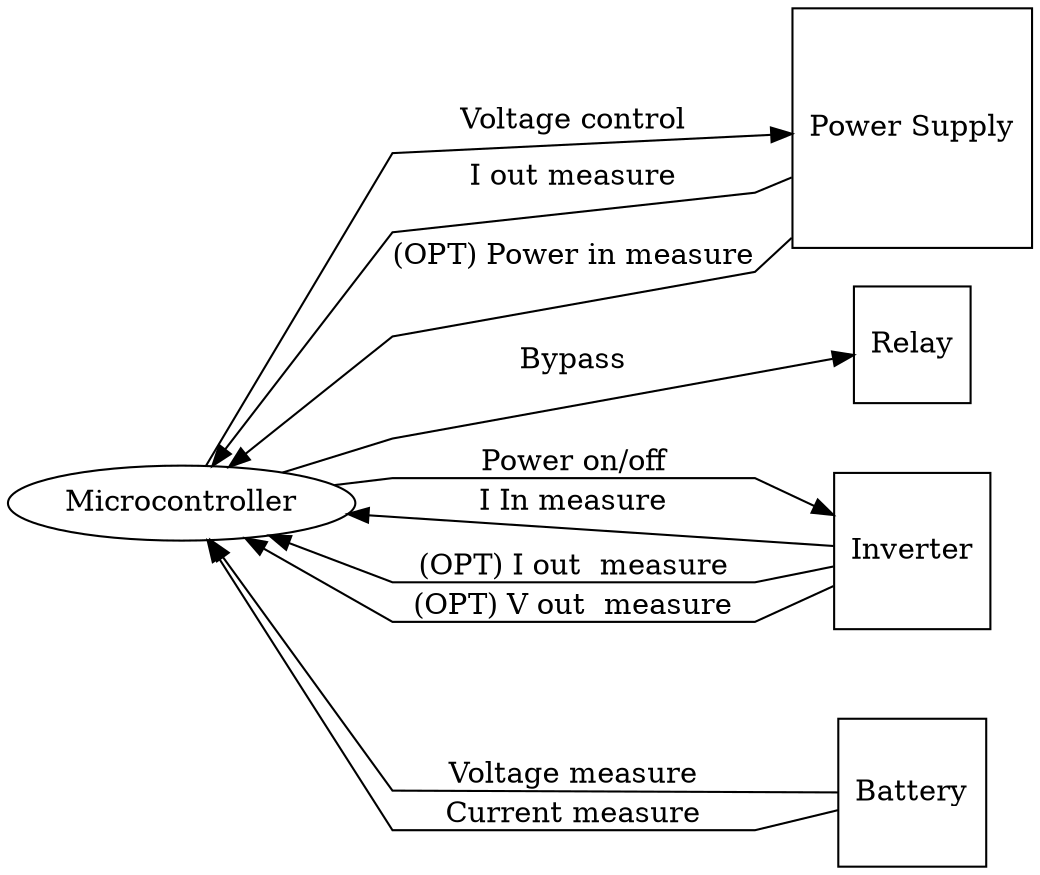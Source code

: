 digraph UPSController{
	rankdir=LR;
	splines=polyline;
	controller [label="Microcontroller"];
	charger [label="Power Supply", shape="square"];
	inverter [label="Inverter", shape="square"];
	battery [label="Battery", shape="square"];
	relay [label="Relay", shape="square"];


	controller -> charger [label="Voltage control"];
	charger -> controller [label="I out measure"];
	charger -> controller [label="(OPT) Power in measure"];

	inverter -> controller [label="I In measure"];
	inverter -> controller [label="(OPT) I out  measure"];
	inverter -> controller [label="(OPT) V out  measure"];
	controller -> inverter [label="Power on/off"];

	battery -> controller [label="Voltage measure"];
	battery -> controller [label="Current measure"];
	controller -> battery [style = invis];//Topological sorting

	controller -> relay [label="Bypass"];
}
